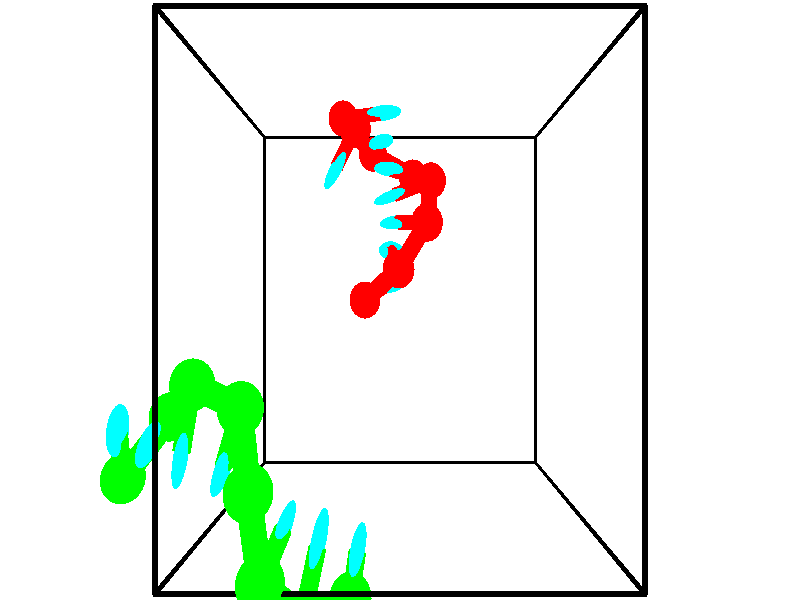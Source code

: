 // switches for output
#declare DRAW_BASES = 1; // possible values are 0, 1; only relevant for DNA ribbons
#declare DRAW_BASES_TYPE = 3; // possible values are 1, 2, 3; only relevant for DNA ribbons
#declare DRAW_FOG = 0; // set to 1 to enable fog

#include "colors.inc"

#include "transforms.inc"
background { rgb <1, 1, 1>}

#default {
   normal{
       ripples 0.25
       frequency 0.20
       turbulence 0.2
       lambda 5
   }
	finish {
		phong 0.1
		phong_size 40.
	}
}

// original window dimensions: 1024x640


// camera settings

camera {
	sky <-0, 1, 0>
	up <-0, 1, 0>
	right 1.6 * <1, 0, 0>
	location <2.5, 2.5, 11.1562>
	look_at <2.5, 2.5, 2.5>
	direction <0, 0, -8.6562>
	angle 67.0682
}


# declare cpy_camera_pos = <2.5, 2.5, 11.1562>;
# if (DRAW_FOG = 1)
fog {
	fog_type 2
	up vnormalize(cpy_camera_pos)
	color rgbt<1,1,1,0.3>
	distance 1e-5
	fog_alt 3e-3
	fog_offset 4
}
# end


// LIGHTS

# declare lum = 6;
global_settings {
	ambient_light rgb lum * <0.05, 0.05, 0.05>
	max_trace_level 15
}# declare cpy_direct_light_amount = 0.25;
light_source
{	1000 * <-1, -1, 1>,
	rgb lum * cpy_direct_light_amount
	parallel
}

light_source
{	1000 * <1, 1, -1>,
	rgb lum * cpy_direct_light_amount
	parallel
}

// strand 0

// nucleotide -1

// particle -1
sphere {
	<1.932306, 2.499749, 1.368202> 0.250000
	pigment { color rgbt <1,0,0,0> }
	no_shadow
}
cylinder {
	<2.176735, 2.646267, 1.087512>,  <2.323392, 2.734178, 0.919098>, 0.100000
	pigment { color rgbt <1,0,0,0> }
	no_shadow
}
cylinder {
	<2.176735, 2.646267, 1.087512>,  <1.932306, 2.499749, 1.368202>, 0.100000
	pigment { color rgbt <1,0,0,0> }
	no_shadow
}

// particle -1
sphere {
	<2.176735, 2.646267, 1.087512> 0.100000
	pigment { color rgbt <1,0,0,0> }
	no_shadow
}
sphere {
	0, 1
	scale<0.080000,0.200000,0.300000>
	matrix <0.136656, 0.824366, 0.549315,
		0.779689, -0.431567, 0.453692,
		0.611074, 0.366295, -0.701724,
		2.360057, 2.756155, 0.876995>
	pigment { color rgbt <0,1,1,0> }
	no_shadow
}
cylinder {
	<2.477243, 2.900431, 1.697997>,  <1.932306, 2.499749, 1.368202>, 0.130000
	pigment { color rgbt <1,0,0,0> }
	no_shadow
}

// nucleotide -1

// particle -1
sphere {
	<2.477243, 2.900431, 1.697997> 0.250000
	pigment { color rgbt <1,0,0,0> }
	no_shadow
}
cylinder {
	<2.404747, 3.065144, 1.340766>,  <2.361249, 3.163971, 1.126428>, 0.100000
	pigment { color rgbt <1,0,0,0> }
	no_shadow
}
cylinder {
	<2.404747, 3.065144, 1.340766>,  <2.477243, 2.900431, 1.697997>, 0.100000
	pigment { color rgbt <1,0,0,0> }
	no_shadow
}

// particle -1
sphere {
	<2.404747, 3.065144, 1.340766> 0.100000
	pigment { color rgbt <1,0,0,0> }
	no_shadow
}
sphere {
	0, 1
	scale<0.080000,0.200000,0.300000>
	matrix <-0.044309, 0.903776, 0.425707,
		0.982440, 0.116726, -0.145555,
		-0.181241, 0.411782, -0.893077,
		2.350375, 3.188678, 1.072843>
	pigment { color rgbt <0,1,1,0> }
	no_shadow
}
cylinder {
	<2.924370, 3.515631, 1.648431>,  <2.477243, 2.900431, 1.697997>, 0.130000
	pigment { color rgbt <1,0,0,0> }
	no_shadow
}

// nucleotide -1

// particle -1
sphere {
	<2.924370, 3.515631, 1.648431> 0.250000
	pigment { color rgbt <1,0,0,0> }
	no_shadow
}
cylinder {
	<2.635731, 3.548897, 1.373511>,  <2.462547, 3.568856, 1.208560>, 0.100000
	pigment { color rgbt <1,0,0,0> }
	no_shadow
}
cylinder {
	<2.635731, 3.548897, 1.373511>,  <2.924370, 3.515631, 1.648431>, 0.100000
	pigment { color rgbt <1,0,0,0> }
	no_shadow
}

// particle -1
sphere {
	<2.635731, 3.548897, 1.373511> 0.100000
	pigment { color rgbt <1,0,0,0> }
	no_shadow
}
sphere {
	0, 1
	scale<0.080000,0.200000,0.300000>
	matrix <-0.184290, 0.933864, 0.306487,
		0.667333, 0.347823, -0.658548,
		-0.721598, 0.083165, -0.687299,
		2.419251, 3.573846, 1.167322>
	pigment { color rgbt <0,1,1,0> }
	no_shadow
}
cylinder {
	<3.010226, 4.146698, 1.151884>,  <2.924370, 3.515631, 1.648431>, 0.130000
	pigment { color rgbt <1,0,0,0> }
	no_shadow
}

// nucleotide -1

// particle -1
sphere {
	<3.010226, 4.146698, 1.151884> 0.250000
	pigment { color rgbt <1,0,0,0> }
	no_shadow
}
cylinder {
	<2.632160, 4.032146, 1.089079>,  <2.405321, 3.963415, 1.051396>, 0.100000
	pigment { color rgbt <1,0,0,0> }
	no_shadow
}
cylinder {
	<2.632160, 4.032146, 1.089079>,  <3.010226, 4.146698, 1.151884>, 0.100000
	pigment { color rgbt <1,0,0,0> }
	no_shadow
}

// particle -1
sphere {
	<2.632160, 4.032146, 1.089079> 0.100000
	pigment { color rgbt <1,0,0,0> }
	no_shadow
}
sphere {
	0, 1
	scale<0.080000,0.200000,0.300000>
	matrix <-0.294297, 0.955267, 0.029228,
		0.141619, 0.073833, -0.987164,
		-0.945163, -0.286380, -0.157013,
		2.348611, 3.946232, 1.041975>
	pigment { color rgbt <0,1,1,0> }
	no_shadow
}
cylinder {
	<2.728166, 4.320830, 0.458257>,  <3.010226, 4.146698, 1.151884>, 0.130000
	pigment { color rgbt <1,0,0,0> }
	no_shadow
}

// nucleotide -1

// particle -1
sphere {
	<2.728166, 4.320830, 0.458257> 0.250000
	pigment { color rgbt <1,0,0,0> }
	no_shadow
}
cylinder {
	<2.489849, 4.327835, 0.779436>,  <2.346859, 4.332038, 0.972143>, 0.100000
	pigment { color rgbt <1,0,0,0> }
	no_shadow
}
cylinder {
	<2.489849, 4.327835, 0.779436>,  <2.728166, 4.320830, 0.458257>, 0.100000
	pigment { color rgbt <1,0,0,0> }
	no_shadow
}

// particle -1
sphere {
	<2.489849, 4.327835, 0.779436> 0.100000
	pigment { color rgbt <1,0,0,0> }
	no_shadow
}
sphere {
	0, 1
	scale<0.080000,0.200000,0.300000>
	matrix <-0.071848, 0.994591, -0.075005,
		-0.799919, -0.102378, -0.591311,
		-0.595791, 0.017513, 0.802948,
		2.311112, 4.333089, 1.020320>
	pigment { color rgbt <0,1,1,0> }
	no_shadow
}
cylinder {
	<2.018326, 4.658179, 0.411655>,  <2.728166, 4.320830, 0.458257>, 0.130000
	pigment { color rgbt <1,0,0,0> }
	no_shadow
}

// nucleotide -1

// particle -1
sphere {
	<2.018326, 4.658179, 0.411655> 0.250000
	pigment { color rgbt <1,0,0,0> }
	no_shadow
}
cylinder {
	<2.113464, 4.678093, 0.799665>,  <2.170547, 4.690041, 1.032471>, 0.100000
	pigment { color rgbt <1,0,0,0> }
	no_shadow
}
cylinder {
	<2.113464, 4.678093, 0.799665>,  <2.018326, 4.658179, 0.411655>, 0.100000
	pigment { color rgbt <1,0,0,0> }
	no_shadow
}

// particle -1
sphere {
	<2.113464, 4.678093, 0.799665> 0.100000
	pigment { color rgbt <1,0,0,0> }
	no_shadow
}
sphere {
	0, 1
	scale<0.080000,0.200000,0.300000>
	matrix <-0.135500, 0.990621, -0.017617,
		-0.961805, -0.127248, 0.242361,
		0.237846, 0.049784, 0.970026,
		2.184818, 4.693028, 1.090673>
	pigment { color rgbt <0,1,1,0> }
	no_shadow
}
cylinder {
	<1.533943, 5.074392, 0.870442>,  <2.018326, 4.658179, 0.411655>, 0.130000
	pigment { color rgbt <1,0,0,0> }
	no_shadow
}

// nucleotide -1

// particle -1
sphere {
	<1.533943, 5.074392, 0.870442> 0.250000
	pigment { color rgbt <1,0,0,0> }
	no_shadow
}
cylinder {
	<1.926876, 5.102707, 0.939740>,  <2.162636, 5.119696, 0.981319>, 0.100000
	pigment { color rgbt <1,0,0,0> }
	no_shadow
}
cylinder {
	<1.926876, 5.102707, 0.939740>,  <1.533943, 5.074392, 0.870442>, 0.100000
	pigment { color rgbt <1,0,0,0> }
	no_shadow
}

// particle -1
sphere {
	<1.926876, 5.102707, 0.939740> 0.100000
	pigment { color rgbt <1,0,0,0> }
	no_shadow
}
sphere {
	0, 1
	scale<0.080000,0.200000,0.300000>
	matrix <-0.048007, 0.990044, -0.132318,
		-0.180888, 0.121663, 0.975950,
		0.982331, 0.070787, 0.173246,
		2.221575, 5.123943, 0.991714>
	pigment { color rgbt <0,1,1,0> }
	no_shadow
}
cylinder {
	<1.785391, 4.766975, 1.561203>,  <1.533943, 5.074392, 0.870442>, 0.130000
	pigment { color rgbt <1,0,0,0> }
	no_shadow
}

// nucleotide -1

// particle -1
sphere {
	<1.785391, 4.766975, 1.561203> 0.250000
	pigment { color rgbt <1,0,0,0> }
	no_shadow
}
cylinder {
	<1.619579, 4.430016, 1.698915>,  <1.520092, 4.227840, 1.781543>, 0.100000
	pigment { color rgbt <1,0,0,0> }
	no_shadow
}
cylinder {
	<1.619579, 4.430016, 1.698915>,  <1.785391, 4.766975, 1.561203>, 0.100000
	pigment { color rgbt <1,0,0,0> }
	no_shadow
}

// particle -1
sphere {
	<1.619579, 4.430016, 1.698915> 0.100000
	pigment { color rgbt <1,0,0,0> }
	no_shadow
}
sphere {
	0, 1
	scale<0.080000,0.200000,0.300000>
	matrix <0.775776, -0.524886, -0.350238,
		0.475749, 0.121902, 0.871093,
		-0.414529, -0.842398, 0.344283,
		1.495220, 4.177296, 1.802200>
	pigment { color rgbt <0,1,1,0> }
	no_shadow
}
// strand 1

// nucleotide -1

// particle -1
sphere {
	<1.913029, -0.441175, 4.024982> 0.250000
	pigment { color rgbt <0,1,0,0> }
	no_shadow
}
cylinder {
	<1.976382, -0.098103, 4.220655>,  <2.014394, 0.107741, 4.338059>, 0.100000
	pigment { color rgbt <0,1,0,0> }
	no_shadow
}
cylinder {
	<1.976382, -0.098103, 4.220655>,  <1.913029, -0.441175, 4.024982>, 0.100000
	pigment { color rgbt <0,1,0,0> }
	no_shadow
}

// particle -1
sphere {
	<1.976382, -0.098103, 4.220655> 0.100000
	pigment { color rgbt <0,1,0,0> }
	no_shadow
}
sphere {
	0, 1
	scale<0.080000,0.200000,0.300000>
	matrix <-0.965487, 0.238274, -0.105168,
		-0.206760, -0.455643, 0.865817,
		0.158382, 0.857680, 0.489183,
		2.023897, 0.159201, 4.367410>
	pigment { color rgbt <0,1,1,0> }
	no_shadow
}
cylinder {
	<1.438216, -0.398300, 4.593679>,  <1.913029, -0.441175, 4.024982>, 0.130000
	pigment { color rgbt <0,1,0,0> }
	no_shadow
}

// nucleotide -1

// particle -1
sphere {
	<1.438216, -0.398300, 4.593679> 0.250000
	pigment { color rgbt <0,1,0,0> }
	no_shadow
}
cylinder {
	<1.522684, -0.031448, 4.458457>,  <1.573365, 0.188663, 4.377324>, 0.100000
	pigment { color rgbt <0,1,0,0> }
	no_shadow
}
cylinder {
	<1.522684, -0.031448, 4.458457>,  <1.438216, -0.398300, 4.593679>, 0.100000
	pigment { color rgbt <0,1,0,0> }
	no_shadow
}

// particle -1
sphere {
	<1.522684, -0.031448, 4.458457> 0.100000
	pigment { color rgbt <0,1,0,0> }
	no_shadow
}
sphere {
	0, 1
	scale<0.080000,0.200000,0.300000>
	matrix <-0.977095, 0.188753, -0.098275,
		-0.026322, 0.351065, 0.935981,
		0.211170, 0.917129, -0.338055,
		1.586035, 0.243690, 4.357040>
	pigment { color rgbt <0,1,1,0> }
	no_shadow
}
cylinder {
	<1.062908, 0.067988, 4.956324>,  <1.438216, -0.398300, 4.593679>, 0.130000
	pigment { color rgbt <0,1,0,0> }
	no_shadow
}

// nucleotide -1

// particle -1
sphere {
	<1.062908, 0.067988, 4.956324> 0.250000
	pigment { color rgbt <0,1,0,0> }
	no_shadow
}
cylinder {
	<1.136949, 0.238262, 4.602030>,  <1.181373, 0.340427, 4.389453>, 0.100000
	pigment { color rgbt <0,1,0,0> }
	no_shadow
}
cylinder {
	<1.136949, 0.238262, 4.602030>,  <1.062908, 0.067988, 4.956324>, 0.100000
	pigment { color rgbt <0,1,0,0> }
	no_shadow
}

// particle -1
sphere {
	<1.136949, 0.238262, 4.602030> 0.100000
	pigment { color rgbt <0,1,0,0> }
	no_shadow
}
sphere {
	0, 1
	scale<0.080000,0.200000,0.300000>
	matrix <-0.940403, 0.338368, -0.033906,
		0.285272, 0.839225, 0.462949,
		0.185102, 0.425686, -0.885736,
		1.192479, 0.365968, 4.336309>
	pigment { color rgbt <0,1,1,0> }
	no_shadow
}
cylinder {
	<0.960231, 0.865683, 5.030143>,  <1.062908, 0.067988, 4.956324>, 0.130000
	pigment { color rgbt <0,1,0,0> }
	no_shadow
}

// nucleotide -1

// particle -1
sphere {
	<0.960231, 0.865683, 5.030143> 0.250000
	pigment { color rgbt <0,1,0,0> }
	no_shadow
}
cylinder {
	<0.915254, 0.730530, 4.656364>,  <0.888267, 0.649438, 4.432097>, 0.100000
	pigment { color rgbt <0,1,0,0> }
	no_shadow
}
cylinder {
	<0.915254, 0.730530, 4.656364>,  <0.960231, 0.865683, 5.030143>, 0.100000
	pigment { color rgbt <0,1,0,0> }
	no_shadow
}

// particle -1
sphere {
	<0.915254, 0.730530, 4.656364> 0.100000
	pigment { color rgbt <0,1,0,0> }
	no_shadow
}
sphere {
	0, 1
	scale<0.080000,0.200000,0.300000>
	matrix <-0.925810, 0.377165, -0.024973,
		0.360879, 0.862312, -0.355225,
		-0.112444, -0.337883, -0.934447,
		0.881521, 0.629165, 4.376030>
	pigment { color rgbt <0,1,1,0> }
	no_shadow
}
cylinder {
	<0.752137, 1.507955, 4.539598>,  <0.960231, 0.865683, 5.030143>, 0.130000
	pigment { color rgbt <0,1,0,0> }
	no_shadow
}

// nucleotide -1

// particle -1
sphere {
	<0.752137, 1.507955, 4.539598> 0.250000
	pigment { color rgbt <0,1,0,0> }
	no_shadow
}
cylinder {
	<0.602004, 1.160290, 4.410802>,  <0.511924, 0.951690, 4.333524>, 0.100000
	pigment { color rgbt <0,1,0,0> }
	no_shadow
}
cylinder {
	<0.602004, 1.160290, 4.410802>,  <0.752137, 1.507955, 4.539598>, 0.100000
	pigment { color rgbt <0,1,0,0> }
	no_shadow
}

// particle -1
sphere {
	<0.602004, 1.160290, 4.410802> 0.100000
	pigment { color rgbt <0,1,0,0> }
	no_shadow
}
sphere {
	0, 1
	scale<0.080000,0.200000,0.300000>
	matrix <-0.916268, 0.400367, -0.012668,
		0.139925, 0.290276, -0.946658,
		-0.375333, -0.869164, -0.321992,
		0.489404, 0.899541, 4.314204>
	pigment { color rgbt <0,1,1,0> }
	no_shadow
}
cylinder {
	<0.127081, 1.692248, 4.255965>,  <0.752137, 1.507955, 4.539598>, 0.130000
	pigment { color rgbt <0,1,0,0> }
	no_shadow
}

// nucleotide -1

// particle -1
sphere {
	<0.127081, 1.692248, 4.255965> 0.250000
	pigment { color rgbt <0,1,0,0> }
	no_shadow
}
cylinder {
	<0.054617, 1.299156, 4.271054>,  <0.011138, 1.063301, 4.280107>, 0.100000
	pigment { color rgbt <0,1,0,0> }
	no_shadow
}
cylinder {
	<0.054617, 1.299156, 4.271054>,  <0.127081, 1.692248, 4.255965>, 0.100000
	pigment { color rgbt <0,1,0,0> }
	no_shadow
}

// particle -1
sphere {
	<0.054617, 1.299156, 4.271054> 0.100000
	pigment { color rgbt <0,1,0,0> }
	no_shadow
}
sphere {
	0, 1
	scale<0.080000,0.200000,0.300000>
	matrix <-0.945108, 0.184575, 0.269634,
		-0.271940, 0.013195, -0.962224,
		-0.181161, -0.982730, 0.037723,
		0.000269, 1.004337, 4.282371>
	pigment { color rgbt <0,1,1,0> }
	no_shadow
}
cylinder {
	<-0.320550, 1.303130, 3.733584>,  <0.127081, 1.692248, 4.255965>, 0.130000
	pigment { color rgbt <0,1,0,0> }
	no_shadow
}

// nucleotide -1

// particle -1
sphere {
	<-0.320550, 1.303130, 3.733584> 0.250000
	pigment { color rgbt <0,1,0,0> }
	no_shadow
}
cylinder {
	<-0.312993, 1.219627, 4.124698>,  <-0.308459, 1.169526, 4.359366>, 0.100000
	pigment { color rgbt <0,1,0,0> }
	no_shadow
}
cylinder {
	<-0.312993, 1.219627, 4.124698>,  <-0.320550, 1.303130, 3.733584>, 0.100000
	pigment { color rgbt <0,1,0,0> }
	no_shadow
}

// particle -1
sphere {
	<-0.312993, 1.219627, 4.124698> 0.100000
	pigment { color rgbt <0,1,0,0> }
	no_shadow
}
sphere {
	0, 1
	scale<0.080000,0.200000,0.300000>
	matrix <-0.962623, 0.260478, 0.074212,
		-0.270184, -0.942641, -0.196033,
		0.018893, -0.208756, 0.977785,
		-0.307325, 1.157000, 4.418033>
	pigment { color rgbt <0,1,1,0> }
	no_shadow
}
cylinder {
	<-0.808429, 0.725174, 3.943632>,  <-0.320550, 1.303130, 3.733584>, 0.130000
	pigment { color rgbt <0,1,0,0> }
	no_shadow
}

// nucleotide -1

// particle -1
sphere {
	<-0.808429, 0.725174, 3.943632> 0.250000
	pigment { color rgbt <0,1,0,0> }
	no_shadow
}
cylinder {
	<-0.733168, 1.037663, 4.181722>,  <-0.688011, 1.225155, 4.324575>, 0.100000
	pigment { color rgbt <0,1,0,0> }
	no_shadow
}
cylinder {
	<-0.733168, 1.037663, 4.181722>,  <-0.808429, 0.725174, 3.943632>, 0.100000
	pigment { color rgbt <0,1,0,0> }
	no_shadow
}

// particle -1
sphere {
	<-0.733168, 1.037663, 4.181722> 0.100000
	pigment { color rgbt <0,1,0,0> }
	no_shadow
}
sphere {
	0, 1
	scale<0.080000,0.200000,0.300000>
	matrix <-0.970846, 0.239586, -0.007564,
		-0.148516, -0.576449, 0.803524,
		0.188152, 0.781221, 0.595225,
		-0.676722, 1.272029, 4.360289>
	pigment { color rgbt <0,1,1,0> }
	no_shadow
}
// box output
cylinder {
	<0.000000, 0.000000, 0.000000>,  <5.000000, 0.000000, 0.000000>, 0.025000
	pigment { color rgbt <0,0,0,0> }
	no_shadow
}
cylinder {
	<0.000000, 0.000000, 0.000000>,  <0.000000, 5.000000, 0.000000>, 0.025000
	pigment { color rgbt <0,0,0,0> }
	no_shadow
}
cylinder {
	<0.000000, 0.000000, 0.000000>,  <0.000000, 0.000000, 5.000000>, 0.025000
	pigment { color rgbt <0,0,0,0> }
	no_shadow
}
cylinder {
	<5.000000, 5.000000, 5.000000>,  <0.000000, 5.000000, 5.000000>, 0.025000
	pigment { color rgbt <0,0,0,0> }
	no_shadow
}
cylinder {
	<5.000000, 5.000000, 5.000000>,  <5.000000, 0.000000, 5.000000>, 0.025000
	pigment { color rgbt <0,0,0,0> }
	no_shadow
}
cylinder {
	<5.000000, 5.000000, 5.000000>,  <5.000000, 5.000000, 0.000000>, 0.025000
	pigment { color rgbt <0,0,0,0> }
	no_shadow
}
cylinder {
	<0.000000, 0.000000, 5.000000>,  <0.000000, 5.000000, 5.000000>, 0.025000
	pigment { color rgbt <0,0,0,0> }
	no_shadow
}
cylinder {
	<0.000000, 0.000000, 5.000000>,  <5.000000, 0.000000, 5.000000>, 0.025000
	pigment { color rgbt <0,0,0,0> }
	no_shadow
}
cylinder {
	<5.000000, 5.000000, 0.000000>,  <0.000000, 5.000000, 0.000000>, 0.025000
	pigment { color rgbt <0,0,0,0> }
	no_shadow
}
cylinder {
	<5.000000, 5.000000, 0.000000>,  <5.000000, 0.000000, 0.000000>, 0.025000
	pigment { color rgbt <0,0,0,0> }
	no_shadow
}
cylinder {
	<5.000000, 0.000000, 5.000000>,  <5.000000, 0.000000, 0.000000>, 0.025000
	pigment { color rgbt <0,0,0,0> }
	no_shadow
}
cylinder {
	<0.000000, 5.000000, 0.000000>,  <0.000000, 5.000000, 5.000000>, 0.025000
	pigment { color rgbt <0,0,0,0> }
	no_shadow
}
// end of box output
